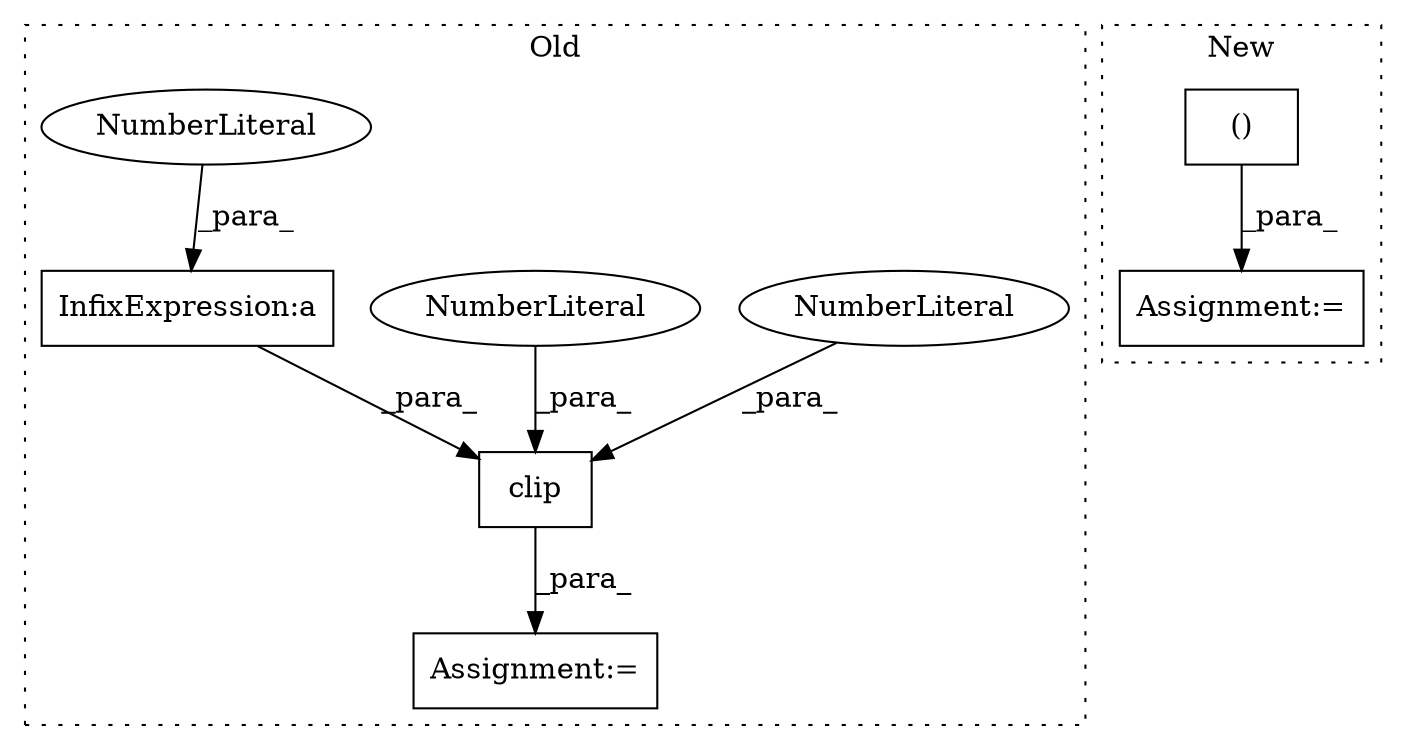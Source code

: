 digraph G {
subgraph cluster0 {
1 [label="clip" a="32" s="4231,4251" l="5,1" shape="box"];
3 [label="Assignment:=" a="7" s="4224" l="1" shape="box"];
4 [label="NumberLiteral" a="34" s="4248" l="3" shape="ellipse"];
5 [label="NumberLiteral" a="34" s="4246" l="1" shape="ellipse"];
6 [label="InfixExpression:a" a="27" s="4198" l="3" shape="box"];
7 [label="NumberLiteral" a="34" s="4201" l="1" shape="ellipse"];
label = "Old";
style="dotted";
}
subgraph cluster1 {
2 [label="()" a="106" s="3470" l="17" shape="box"];
8 [label="Assignment:=" a="7" s="4264" l="1" shape="box"];
label = "New";
style="dotted";
}
1 -> 3 [label="_para_"];
2 -> 8 [label="_para_"];
4 -> 1 [label="_para_"];
5 -> 1 [label="_para_"];
6 -> 1 [label="_para_"];
7 -> 6 [label="_para_"];
}